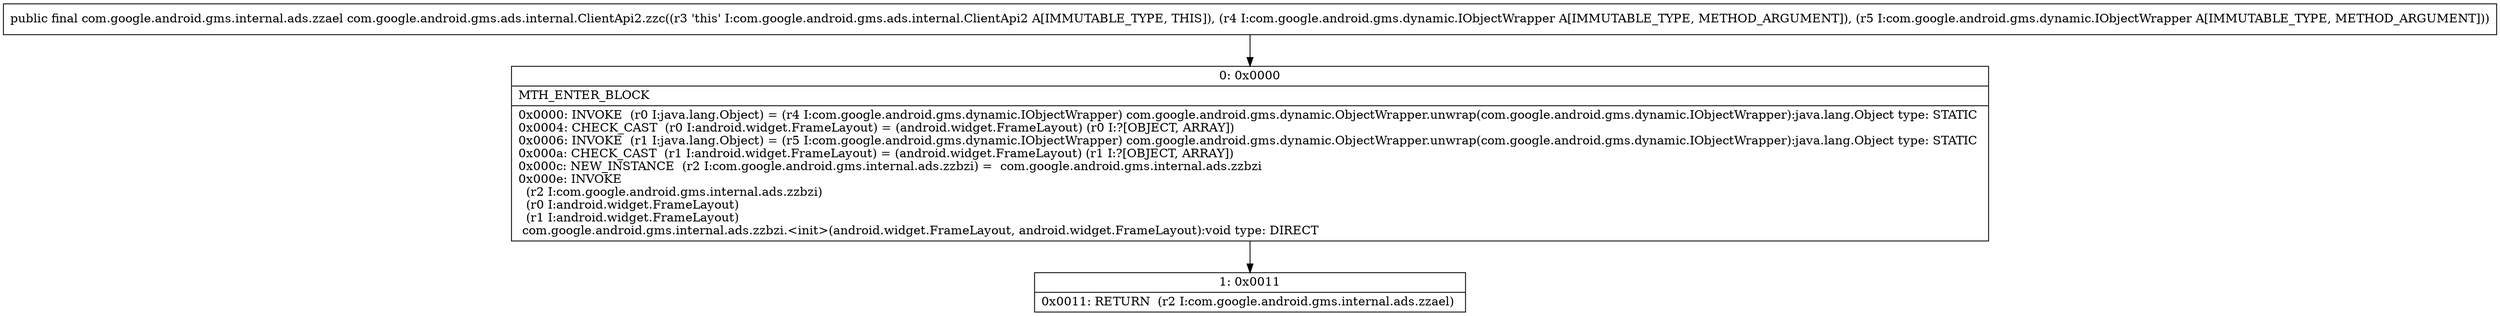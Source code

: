 digraph "CFG forcom.google.android.gms.ads.internal.ClientApi2.zzc(Lcom\/google\/android\/gms\/dynamic\/IObjectWrapper;Lcom\/google\/android\/gms\/dynamic\/IObjectWrapper;)Lcom\/google\/android\/gms\/internal\/ads\/zzael;" {
Node_0 [shape=record,label="{0\:\ 0x0000|MTH_ENTER_BLOCK\l|0x0000: INVOKE  (r0 I:java.lang.Object) = (r4 I:com.google.android.gms.dynamic.IObjectWrapper) com.google.android.gms.dynamic.ObjectWrapper.unwrap(com.google.android.gms.dynamic.IObjectWrapper):java.lang.Object type: STATIC \l0x0004: CHECK_CAST  (r0 I:android.widget.FrameLayout) = (android.widget.FrameLayout) (r0 I:?[OBJECT, ARRAY]) \l0x0006: INVOKE  (r1 I:java.lang.Object) = (r5 I:com.google.android.gms.dynamic.IObjectWrapper) com.google.android.gms.dynamic.ObjectWrapper.unwrap(com.google.android.gms.dynamic.IObjectWrapper):java.lang.Object type: STATIC \l0x000a: CHECK_CAST  (r1 I:android.widget.FrameLayout) = (android.widget.FrameLayout) (r1 I:?[OBJECT, ARRAY]) \l0x000c: NEW_INSTANCE  (r2 I:com.google.android.gms.internal.ads.zzbzi) =  com.google.android.gms.internal.ads.zzbzi \l0x000e: INVOKE  \l  (r2 I:com.google.android.gms.internal.ads.zzbzi)\l  (r0 I:android.widget.FrameLayout)\l  (r1 I:android.widget.FrameLayout)\l com.google.android.gms.internal.ads.zzbzi.\<init\>(android.widget.FrameLayout, android.widget.FrameLayout):void type: DIRECT \l}"];
Node_1 [shape=record,label="{1\:\ 0x0011|0x0011: RETURN  (r2 I:com.google.android.gms.internal.ads.zzael) \l}"];
MethodNode[shape=record,label="{public final com.google.android.gms.internal.ads.zzael com.google.android.gms.ads.internal.ClientApi2.zzc((r3 'this' I:com.google.android.gms.ads.internal.ClientApi2 A[IMMUTABLE_TYPE, THIS]), (r4 I:com.google.android.gms.dynamic.IObjectWrapper A[IMMUTABLE_TYPE, METHOD_ARGUMENT]), (r5 I:com.google.android.gms.dynamic.IObjectWrapper A[IMMUTABLE_TYPE, METHOD_ARGUMENT])) }"];
MethodNode -> Node_0;
Node_0 -> Node_1;
}

